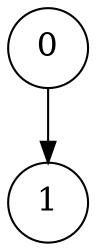// 2, [[1,0]]
// True

digraph 1 {
    graph [dpi=300]
    layout="dot"

    node [shape="circle", fontsize=16]
    0, 1

    0 -> 1
}


